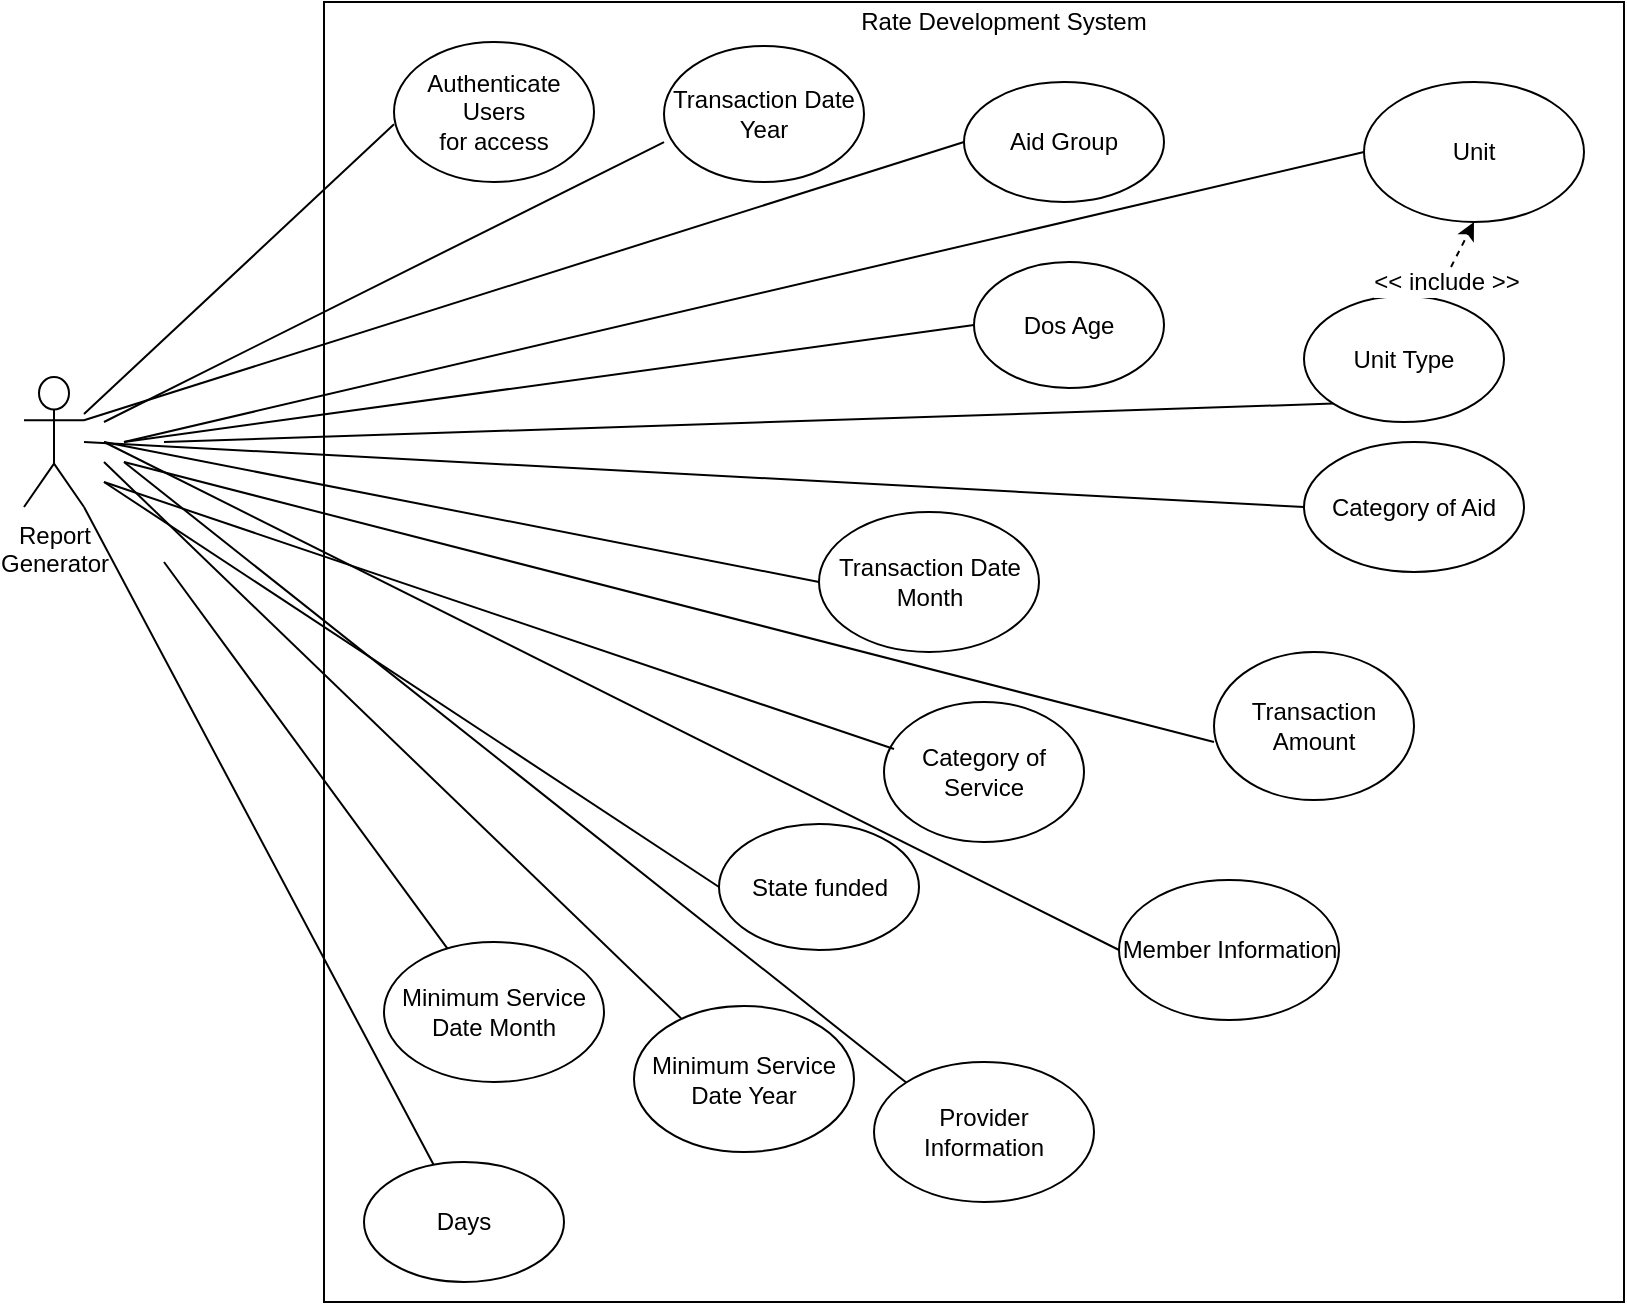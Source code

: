 <mxfile version="10.6.6" type="github"><diagram name="Page-1" id="58cdce13-f638-feb5-8d6f-7d28b1aa9fa0"><mxGraphModel dx="972" dy="653" grid="1" gridSize="10" guides="1" tooltips="1" connect="1" arrows="1" fold="1" page="1" pageScale="1" pageWidth="1100" pageHeight="850" background="#ffffff" math="0" shadow="0"><root><mxCell id="0"/><mxCell id="1" parent="0"/><mxCell id="d-hsaiZ8g-ONhvZN-5Sk-1" value="" style="whiteSpace=wrap;html=1;aspect=fixed;" parent="1" vertex="1"><mxGeometry x="230" y="140" width="650" height="650" as="geometry"/></mxCell><mxCell id="d-hsaiZ8g-ONhvZN-5Sk-2" value="Report &lt;br&gt;Generator&lt;br&gt;&lt;br&gt;" style="shape=umlActor;verticalLabelPosition=bottom;labelBackgroundColor=#ffffff;verticalAlign=top;html=1;outlineConnect=0;" parent="1" vertex="1"><mxGeometry x="80" y="327.5" width="30" height="65" as="geometry"/></mxCell><mxCell id="d-hsaiZ8g-ONhvZN-5Sk-6" value="Authenticate Users&lt;br&gt;for access&lt;br&gt;" style="ellipse;whiteSpace=wrap;html=1;" parent="1" vertex="1"><mxGeometry x="265" y="160" width="100" height="70" as="geometry"/></mxCell><mxCell id="bxQIzE6sDBddUkr3MF1H-3" value="Rate Development System" style="text;html=1;strokeColor=none;fillColor=none;align=center;verticalAlign=middle;whiteSpace=wrap;rounded=0;" vertex="1" parent="1"><mxGeometry x="450" y="140" width="240" height="20" as="geometry"/></mxCell><mxCell id="bxQIzE6sDBddUkr3MF1H-4" value="" style="endArrow=none;html=1;entryX=0;entryY=0.588;entryDx=0;entryDy=0;entryPerimeter=0;" edge="1" parent="1" source="d-hsaiZ8g-ONhvZN-5Sk-2" target="d-hsaiZ8g-ONhvZN-5Sk-6"><mxGeometry width="50" height="50" relative="1" as="geometry"><mxPoint x="130" y="780" as="sourcePoint"/><mxPoint x="180" y="730" as="targetPoint"/></mxGeometry></mxCell><mxCell id="bxQIzE6sDBddUkr3MF1H-5" value="Transaction Date Year" style="ellipse;whiteSpace=wrap;html=1;" vertex="1" parent="1"><mxGeometry x="400" y="162" width="100" height="68" as="geometry"/></mxCell><mxCell id="bxQIzE6sDBddUkr3MF1H-6" value="Category of Aid" style="ellipse;whiteSpace=wrap;html=1;" vertex="1" parent="1"><mxGeometry x="720" y="360" width="110" height="65" as="geometry"/></mxCell><mxCell id="bxQIzE6sDBddUkr3MF1H-7" value="Transaction Amount" style="ellipse;whiteSpace=wrap;html=1;" vertex="1" parent="1"><mxGeometry x="675" y="465" width="100" height="74" as="geometry"/></mxCell><mxCell id="bxQIzE6sDBddUkr3MF1H-8" value="Transaction Date Month" style="ellipse;whiteSpace=wrap;html=1;" vertex="1" parent="1"><mxGeometry x="477.5" y="395" width="110" height="70" as="geometry"/></mxCell><mxCell id="bxQIzE6sDBddUkr3MF1H-9" value="Minimum Service Date Year&lt;br&gt;" style="ellipse;whiteSpace=wrap;html=1;" vertex="1" parent="1"><mxGeometry x="385" y="642" width="110" height="73" as="geometry"/></mxCell><mxCell id="bxQIzE6sDBddUkr3MF1H-10" value="Minimum Service Date Month" style="ellipse;whiteSpace=wrap;html=1;" vertex="1" parent="1"><mxGeometry x="260" y="610" width="110" height="70" as="geometry"/></mxCell><mxCell id="bxQIzE6sDBddUkr3MF1H-11" value="Aid Group" style="ellipse;whiteSpace=wrap;html=1;" vertex="1" parent="1"><mxGeometry x="550" y="180" width="100" height="60" as="geometry"/></mxCell><mxCell id="bxQIzE6sDBddUkr3MF1H-12" value="Dos Age" style="ellipse;whiteSpace=wrap;html=1;" vertex="1" parent="1"><mxGeometry x="555" y="270" width="95" height="63" as="geometry"/></mxCell><mxCell id="bxQIzE6sDBddUkr3MF1H-13" value="Category of Service" style="ellipse;whiteSpace=wrap;html=1;" vertex="1" parent="1"><mxGeometry x="510" y="490" width="100" height="70" as="geometry"/></mxCell><mxCell id="bxQIzE6sDBddUkr3MF1H-14" value="State funded" style="ellipse;whiteSpace=wrap;html=1;" vertex="1" parent="1"><mxGeometry x="427.5" y="551" width="100" height="63" as="geometry"/></mxCell><mxCell id="bxQIzE6sDBddUkr3MF1H-15" value="Unit Type" style="ellipse;whiteSpace=wrap;html=1;" vertex="1" parent="1"><mxGeometry x="720" y="287" width="100" height="63" as="geometry"/></mxCell><mxCell id="bxQIzE6sDBddUkr3MF1H-16" value="Unit" style="ellipse;whiteSpace=wrap;html=1;" vertex="1" parent="1"><mxGeometry x="750" y="180" width="110" height="70" as="geometry"/></mxCell><mxCell id="bxQIzE6sDBddUkr3MF1H-17" value="Days" style="ellipse;whiteSpace=wrap;html=1;" vertex="1" parent="1"><mxGeometry x="250" y="720" width="100" height="60" as="geometry"/></mxCell><mxCell id="bxQIzE6sDBddUkr3MF1H-18" value="Member Information" style="ellipse;whiteSpace=wrap;html=1;" vertex="1" parent="1"><mxGeometry x="627.5" y="579" width="110" height="70" as="geometry"/></mxCell><mxCell id="bxQIzE6sDBddUkr3MF1H-19" value="Provider Information" style="ellipse;whiteSpace=wrap;html=1;" vertex="1" parent="1"><mxGeometry x="505" y="670" width="110" height="70" as="geometry"/></mxCell><mxCell id="bxQIzE6sDBddUkr3MF1H-22" value="" style="endArrow=none;html=1;entryX=0;entryY=0.706;entryDx=0;entryDy=0;entryPerimeter=0;" edge="1" parent="1" target="bxQIzE6sDBddUkr3MF1H-5"><mxGeometry width="50" height="50" relative="1" as="geometry"><mxPoint x="120" y="350" as="sourcePoint"/><mxPoint x="100" y="810" as="targetPoint"/></mxGeometry></mxCell><mxCell id="bxQIzE6sDBddUkr3MF1H-23" value="" style="endArrow=none;html=1;entryX=0;entryY=0.5;entryDx=0;entryDy=0;" edge="1" parent="1" target="bxQIzE6sDBddUkr3MF1H-8"><mxGeometry width="50" height="50" relative="1" as="geometry"><mxPoint x="120" y="360" as="sourcePoint"/><mxPoint x="100" y="810" as="targetPoint"/></mxGeometry></mxCell><mxCell id="bxQIzE6sDBddUkr3MF1H-24" value="" style="endArrow=none;html=1;" edge="1" parent="1" target="bxQIzE6sDBddUkr3MF1H-9"><mxGeometry width="50" height="50" relative="1" as="geometry"><mxPoint x="120" y="370" as="sourcePoint"/><mxPoint x="100" y="810" as="targetPoint"/></mxGeometry></mxCell><mxCell id="bxQIzE6sDBddUkr3MF1H-25" value="" style="endArrow=none;html=1;" edge="1" parent="1" target="bxQIzE6sDBddUkr3MF1H-10"><mxGeometry width="50" height="50" relative="1" as="geometry"><mxPoint x="150" y="420" as="sourcePoint"/><mxPoint x="100" y="810" as="targetPoint"/></mxGeometry></mxCell><mxCell id="bxQIzE6sDBddUkr3MF1H-26" value="" style="endArrow=none;html=1;entryX=0;entryY=0.5;entryDx=0;entryDy=0;exitX=1;exitY=0.333;exitDx=0;exitDy=0;exitPerimeter=0;" edge="1" parent="1" source="d-hsaiZ8g-ONhvZN-5Sk-2" target="bxQIzE6sDBddUkr3MF1H-11"><mxGeometry width="50" height="50" relative="1" as="geometry"><mxPoint x="160" y="320" as="sourcePoint"/><mxPoint x="100" y="810" as="targetPoint"/></mxGeometry></mxCell><mxCell id="bxQIzE6sDBddUkr3MF1H-27" value="" style="endArrow=classic;html=1;entryX=0.5;entryY=1;entryDx=0;entryDy=0;dashed=1;" edge="1" parent="1" source="bxQIzE6sDBddUkr3MF1H-15" target="bxQIzE6sDBddUkr3MF1H-16"><mxGeometry width="50" height="50" relative="1" as="geometry"><mxPoint x="50" y="860" as="sourcePoint"/><mxPoint x="100" y="810" as="targetPoint"/></mxGeometry></mxCell><mxCell id="bxQIzE6sDBddUkr3MF1H-28" value="&amp;lt;&amp;lt; include &amp;gt;&amp;gt;" style="text;html=1;resizable=0;points=[];align=center;verticalAlign=middle;labelBackgroundColor=#ffffff;" vertex="1" connectable="0" parent="bxQIzE6sDBddUkr3MF1H-27"><mxGeometry x="-0.508" y="-1" relative="1" as="geometry"><mxPoint as="offset"/></mxGeometry></mxCell><mxCell id="bxQIzE6sDBddUkr3MF1H-29" value="" style="endArrow=none;html=1;entryX=0;entryY=0.5;entryDx=0;entryDy=0;rounded=0;" edge="1" parent="1" target="bxQIzE6sDBddUkr3MF1H-12"><mxGeometry width="50" height="50" relative="1" as="geometry"><mxPoint x="130" y="360" as="sourcePoint"/><mxPoint x="100" y="810" as="targetPoint"/></mxGeometry></mxCell><mxCell id="bxQIzE6sDBddUkr3MF1H-30" value="" style="endArrow=none;html=1;entryX=0;entryY=0.5;entryDx=0;entryDy=0;" edge="1" parent="1" target="bxQIzE6sDBddUkr3MF1H-6"><mxGeometry width="50" height="50" relative="1" as="geometry"><mxPoint x="110" y="360" as="sourcePoint"/><mxPoint x="100" y="810" as="targetPoint"/></mxGeometry></mxCell><mxCell id="bxQIzE6sDBddUkr3MF1H-31" value="" style="endArrow=none;html=1;entryX=1;entryY=1;entryDx=0;entryDy=0;entryPerimeter=0;" edge="1" parent="1" source="bxQIzE6sDBddUkr3MF1H-17" target="d-hsaiZ8g-ONhvZN-5Sk-2"><mxGeometry width="50" height="50" relative="1" as="geometry"><mxPoint x="50" y="860" as="sourcePoint"/><mxPoint x="100" y="810" as="targetPoint"/></mxGeometry></mxCell><mxCell id="bxQIzE6sDBddUkr3MF1H-32" value="" style="endArrow=none;html=1;entryX=0;entryY=0.5;entryDx=0;entryDy=0;" edge="1" parent="1" target="bxQIzE6sDBddUkr3MF1H-14"><mxGeometry width="50" height="50" relative="1" as="geometry"><mxPoint x="120" y="380" as="sourcePoint"/><mxPoint x="100" y="810" as="targetPoint"/></mxGeometry></mxCell><mxCell id="bxQIzE6sDBddUkr3MF1H-33" value="" style="endArrow=none;html=1;entryX=0;entryY=1;entryDx=0;entryDy=0;" edge="1" parent="1" target="bxQIzE6sDBddUkr3MF1H-15"><mxGeometry width="50" height="50" relative="1" as="geometry"><mxPoint x="150" y="360" as="sourcePoint"/><mxPoint x="100" y="810" as="targetPoint"/></mxGeometry></mxCell><mxCell id="bxQIzE6sDBddUkr3MF1H-34" value="" style="endArrow=none;html=1;entryX=0.05;entryY=0.336;entryDx=0;entryDy=0;entryPerimeter=0;" edge="1" parent="1" target="bxQIzE6sDBddUkr3MF1H-13"><mxGeometry width="50" height="50" relative="1" as="geometry"><mxPoint x="120" y="380" as="sourcePoint"/><mxPoint x="100" y="810" as="targetPoint"/></mxGeometry></mxCell><mxCell id="bxQIzE6sDBddUkr3MF1H-35" value="" style="endArrow=none;html=1;entryX=0;entryY=0.608;entryDx=0;entryDy=0;entryPerimeter=0;" edge="1" parent="1" target="bxQIzE6sDBddUkr3MF1H-7"><mxGeometry width="50" height="50" relative="1" as="geometry"><mxPoint x="130" y="370" as="sourcePoint"/><mxPoint x="100" y="810" as="targetPoint"/></mxGeometry></mxCell><mxCell id="bxQIzE6sDBddUkr3MF1H-37" value="" style="endArrow=none;html=1;entryX=0;entryY=0.5;entryDx=0;entryDy=0;" edge="1" parent="1" target="bxQIzE6sDBddUkr3MF1H-16"><mxGeometry width="50" height="50" relative="1" as="geometry"><mxPoint x="130" y="360" as="sourcePoint"/><mxPoint x="100" y="810" as="targetPoint"/></mxGeometry></mxCell><mxCell id="bxQIzE6sDBddUkr3MF1H-38" value="" style="endArrow=none;html=1;entryX=0;entryY=0.5;entryDx=0;entryDy=0;" edge="1" parent="1" target="bxQIzE6sDBddUkr3MF1H-18"><mxGeometry width="50" height="50" relative="1" as="geometry"><mxPoint x="120" y="360" as="sourcePoint"/><mxPoint x="100" y="810" as="targetPoint"/></mxGeometry></mxCell><mxCell id="bxQIzE6sDBddUkr3MF1H-39" value="" style="endArrow=none;html=1;entryX=0;entryY=0;entryDx=0;entryDy=0;" edge="1" parent="1" target="bxQIzE6sDBddUkr3MF1H-19"><mxGeometry width="50" height="50" relative="1" as="geometry"><mxPoint x="130" y="370" as="sourcePoint"/><mxPoint x="100" y="810" as="targetPoint"/></mxGeometry></mxCell></root></mxGraphModel></diagram></mxfile>